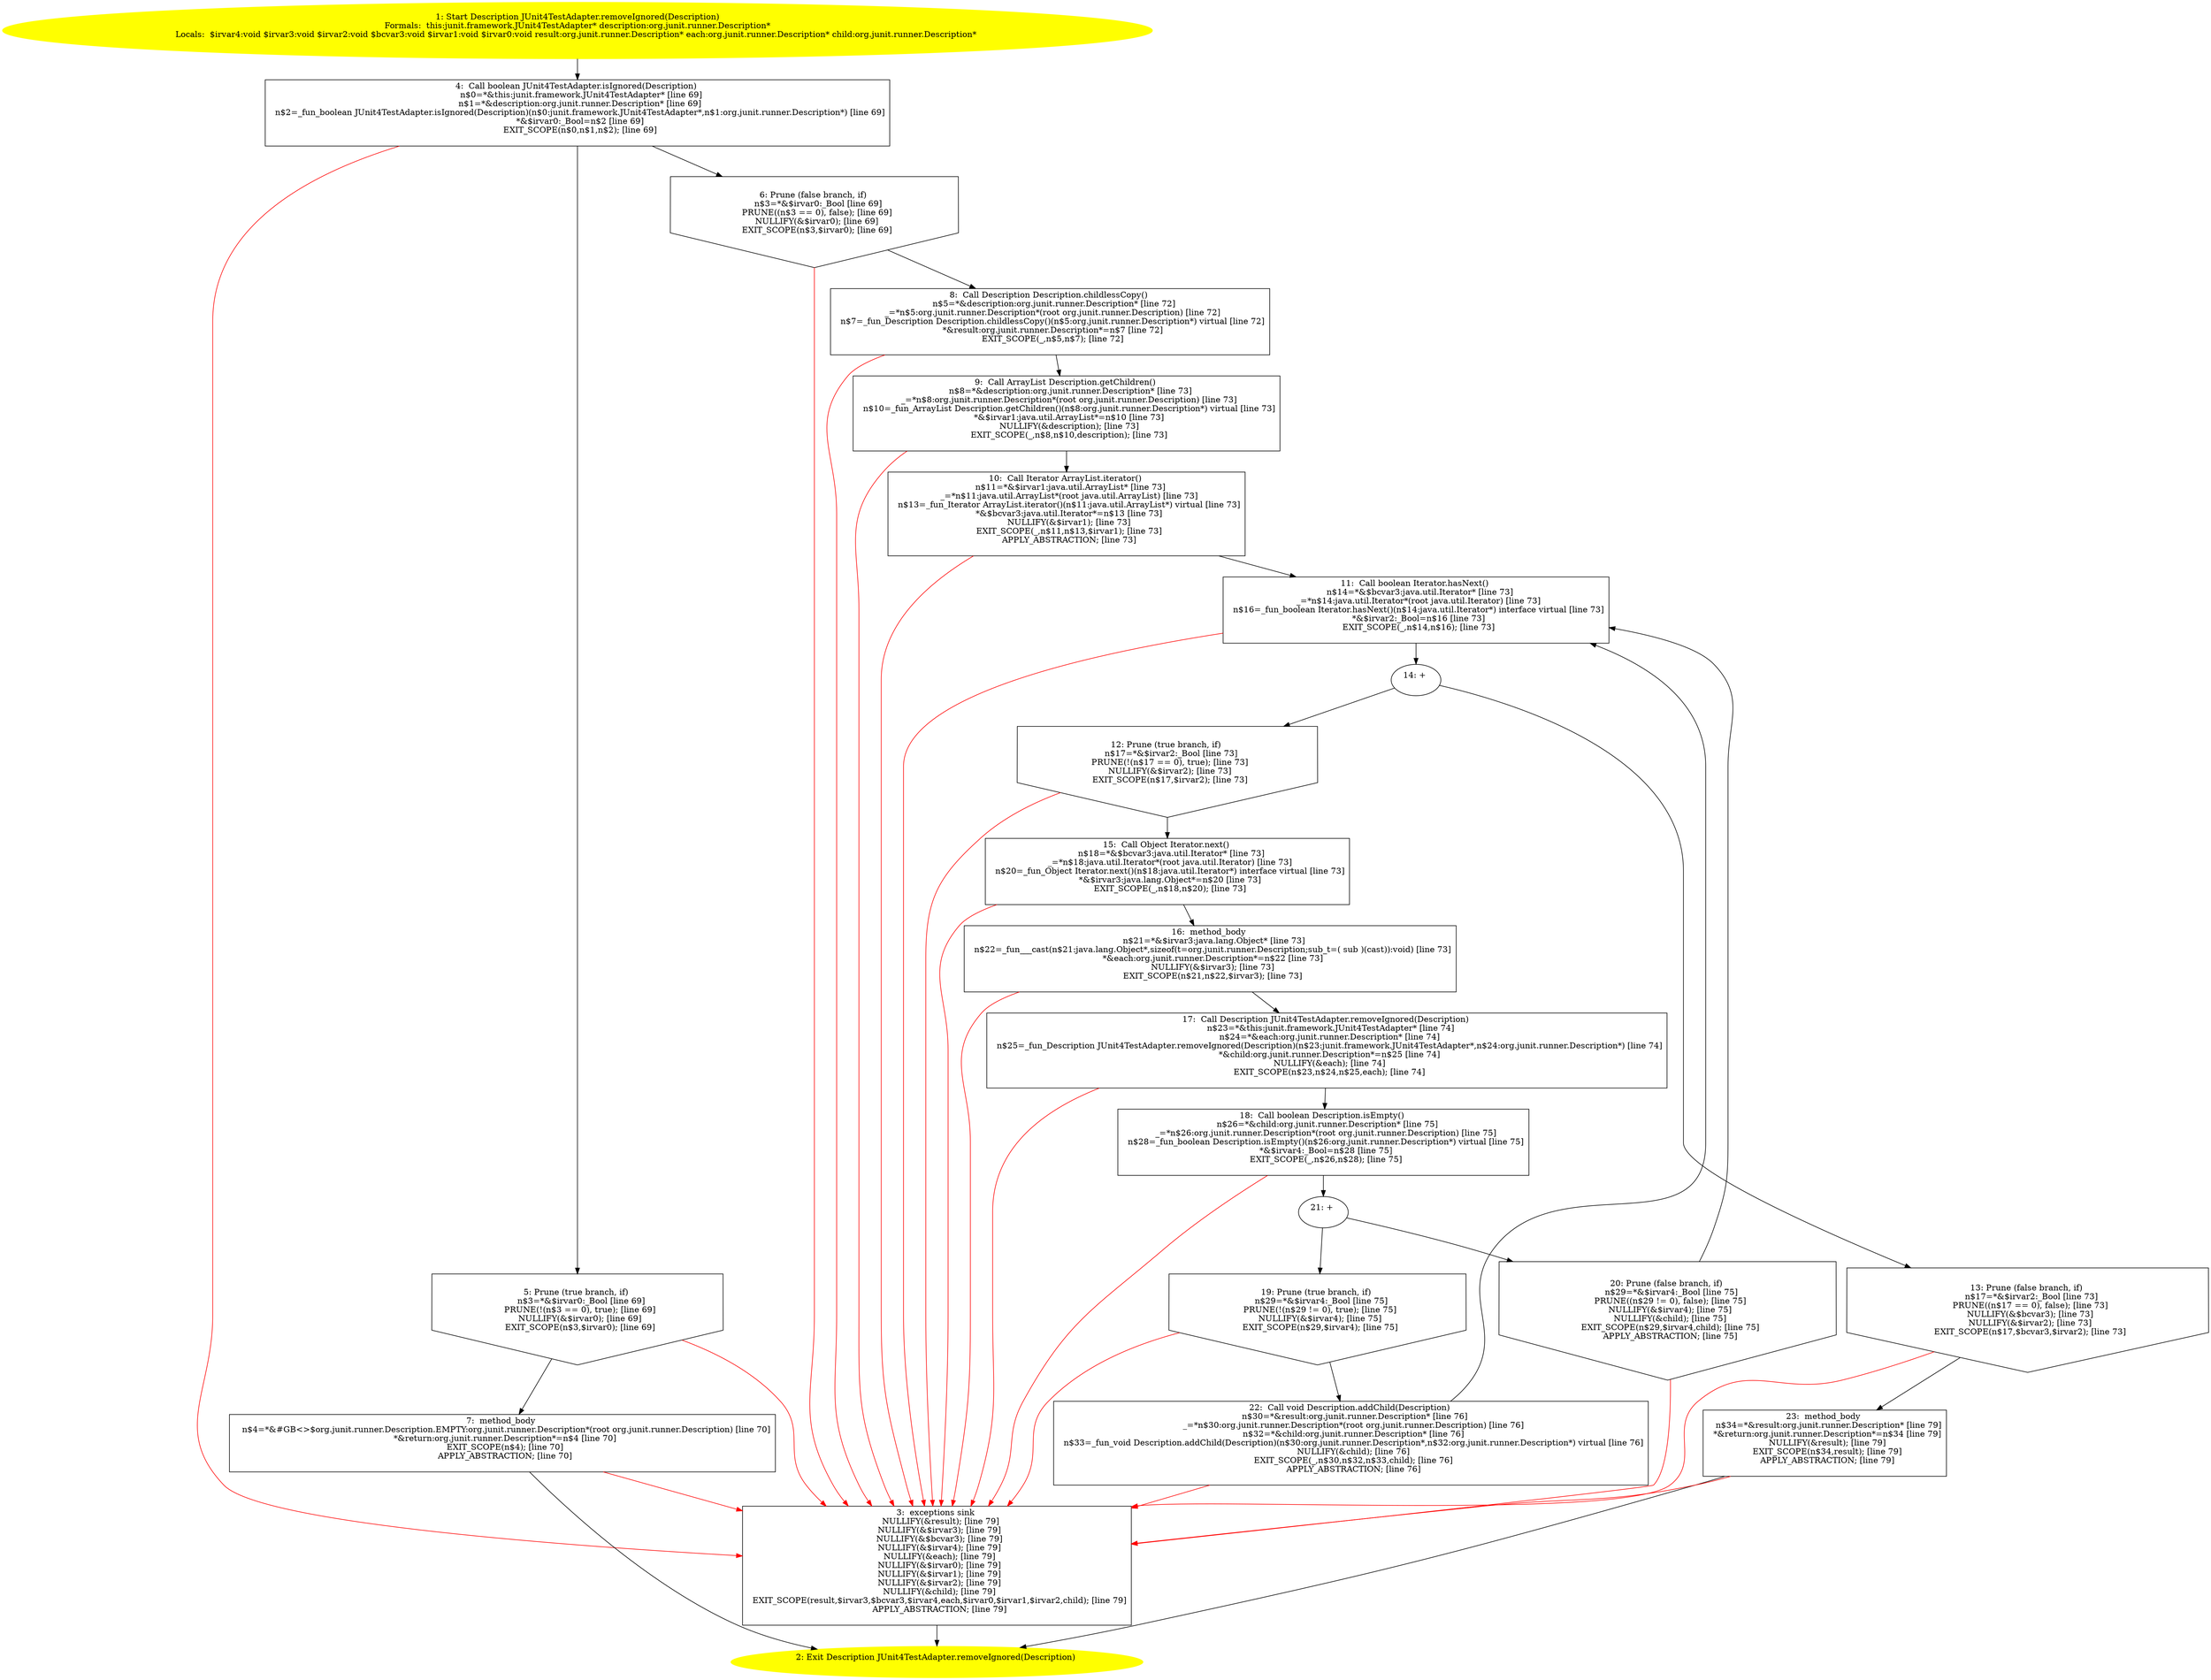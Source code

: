 /* @generated */
digraph cfg {
"junit.framework.JUnit4TestAdapter.removeIgnored(org.junit.runner.Description):org.junit.runner.Descr.12653c0bfbbbfaf9bd49464c1bb81857_1" [label="1: Start Description JUnit4TestAdapter.removeIgnored(Description)\nFormals:  this:junit.framework.JUnit4TestAdapter* description:org.junit.runner.Description*\nLocals:  $irvar4:void $irvar3:void $irvar2:void $bcvar3:void $irvar1:void $irvar0:void result:org.junit.runner.Description* each:org.junit.runner.Description* child:org.junit.runner.Description* \n  " color=yellow style=filled]
	

	 "junit.framework.JUnit4TestAdapter.removeIgnored(org.junit.runner.Description):org.junit.runner.Descr.12653c0bfbbbfaf9bd49464c1bb81857_1" -> "junit.framework.JUnit4TestAdapter.removeIgnored(org.junit.runner.Description):org.junit.runner.Descr.12653c0bfbbbfaf9bd49464c1bb81857_4" ;
"junit.framework.JUnit4TestAdapter.removeIgnored(org.junit.runner.Description):org.junit.runner.Descr.12653c0bfbbbfaf9bd49464c1bb81857_2" [label="2: Exit Description JUnit4TestAdapter.removeIgnored(Description) \n  " color=yellow style=filled]
	

"junit.framework.JUnit4TestAdapter.removeIgnored(org.junit.runner.Description):org.junit.runner.Descr.12653c0bfbbbfaf9bd49464c1bb81857_3" [label="3:  exceptions sink \n   NULLIFY(&result); [line 79]\n  NULLIFY(&$irvar3); [line 79]\n  NULLIFY(&$bcvar3); [line 79]\n  NULLIFY(&$irvar4); [line 79]\n  NULLIFY(&each); [line 79]\n  NULLIFY(&$irvar0); [line 79]\n  NULLIFY(&$irvar1); [line 79]\n  NULLIFY(&$irvar2); [line 79]\n  NULLIFY(&child); [line 79]\n  EXIT_SCOPE(result,$irvar3,$bcvar3,$irvar4,each,$irvar0,$irvar1,$irvar2,child); [line 79]\n  APPLY_ABSTRACTION; [line 79]\n " shape="box"]
	

	 "junit.framework.JUnit4TestAdapter.removeIgnored(org.junit.runner.Description):org.junit.runner.Descr.12653c0bfbbbfaf9bd49464c1bb81857_3" -> "junit.framework.JUnit4TestAdapter.removeIgnored(org.junit.runner.Description):org.junit.runner.Descr.12653c0bfbbbfaf9bd49464c1bb81857_2" ;
"junit.framework.JUnit4TestAdapter.removeIgnored(org.junit.runner.Description):org.junit.runner.Descr.12653c0bfbbbfaf9bd49464c1bb81857_4" [label="4:  Call boolean JUnit4TestAdapter.isIgnored(Description) \n   n$0=*&this:junit.framework.JUnit4TestAdapter* [line 69]\n  n$1=*&description:org.junit.runner.Description* [line 69]\n  n$2=_fun_boolean JUnit4TestAdapter.isIgnored(Description)(n$0:junit.framework.JUnit4TestAdapter*,n$1:org.junit.runner.Description*) [line 69]\n  *&$irvar0:_Bool=n$2 [line 69]\n  EXIT_SCOPE(n$0,n$1,n$2); [line 69]\n " shape="box"]
	

	 "junit.framework.JUnit4TestAdapter.removeIgnored(org.junit.runner.Description):org.junit.runner.Descr.12653c0bfbbbfaf9bd49464c1bb81857_4" -> "junit.framework.JUnit4TestAdapter.removeIgnored(org.junit.runner.Description):org.junit.runner.Descr.12653c0bfbbbfaf9bd49464c1bb81857_5" ;
	 "junit.framework.JUnit4TestAdapter.removeIgnored(org.junit.runner.Description):org.junit.runner.Descr.12653c0bfbbbfaf9bd49464c1bb81857_4" -> "junit.framework.JUnit4TestAdapter.removeIgnored(org.junit.runner.Description):org.junit.runner.Descr.12653c0bfbbbfaf9bd49464c1bb81857_6" ;
	 "junit.framework.JUnit4TestAdapter.removeIgnored(org.junit.runner.Description):org.junit.runner.Descr.12653c0bfbbbfaf9bd49464c1bb81857_4" -> "junit.framework.JUnit4TestAdapter.removeIgnored(org.junit.runner.Description):org.junit.runner.Descr.12653c0bfbbbfaf9bd49464c1bb81857_3" [color="red" ];
"junit.framework.JUnit4TestAdapter.removeIgnored(org.junit.runner.Description):org.junit.runner.Descr.12653c0bfbbbfaf9bd49464c1bb81857_5" [label="5: Prune (true branch, if) \n   n$3=*&$irvar0:_Bool [line 69]\n  PRUNE(!(n$3 == 0), true); [line 69]\n  NULLIFY(&$irvar0); [line 69]\n  EXIT_SCOPE(n$3,$irvar0); [line 69]\n " shape="invhouse"]
	

	 "junit.framework.JUnit4TestAdapter.removeIgnored(org.junit.runner.Description):org.junit.runner.Descr.12653c0bfbbbfaf9bd49464c1bb81857_5" -> "junit.framework.JUnit4TestAdapter.removeIgnored(org.junit.runner.Description):org.junit.runner.Descr.12653c0bfbbbfaf9bd49464c1bb81857_7" ;
	 "junit.framework.JUnit4TestAdapter.removeIgnored(org.junit.runner.Description):org.junit.runner.Descr.12653c0bfbbbfaf9bd49464c1bb81857_5" -> "junit.framework.JUnit4TestAdapter.removeIgnored(org.junit.runner.Description):org.junit.runner.Descr.12653c0bfbbbfaf9bd49464c1bb81857_3" [color="red" ];
"junit.framework.JUnit4TestAdapter.removeIgnored(org.junit.runner.Description):org.junit.runner.Descr.12653c0bfbbbfaf9bd49464c1bb81857_6" [label="6: Prune (false branch, if) \n   n$3=*&$irvar0:_Bool [line 69]\n  PRUNE((n$3 == 0), false); [line 69]\n  NULLIFY(&$irvar0); [line 69]\n  EXIT_SCOPE(n$3,$irvar0); [line 69]\n " shape="invhouse"]
	

	 "junit.framework.JUnit4TestAdapter.removeIgnored(org.junit.runner.Description):org.junit.runner.Descr.12653c0bfbbbfaf9bd49464c1bb81857_6" -> "junit.framework.JUnit4TestAdapter.removeIgnored(org.junit.runner.Description):org.junit.runner.Descr.12653c0bfbbbfaf9bd49464c1bb81857_8" ;
	 "junit.framework.JUnit4TestAdapter.removeIgnored(org.junit.runner.Description):org.junit.runner.Descr.12653c0bfbbbfaf9bd49464c1bb81857_6" -> "junit.framework.JUnit4TestAdapter.removeIgnored(org.junit.runner.Description):org.junit.runner.Descr.12653c0bfbbbfaf9bd49464c1bb81857_3" [color="red" ];
"junit.framework.JUnit4TestAdapter.removeIgnored(org.junit.runner.Description):org.junit.runner.Descr.12653c0bfbbbfaf9bd49464c1bb81857_7" [label="7:  method_body \n   n$4=*&#GB<>$org.junit.runner.Description.EMPTY:org.junit.runner.Description*(root org.junit.runner.Description) [line 70]\n  *&return:org.junit.runner.Description*=n$4 [line 70]\n  EXIT_SCOPE(n$4); [line 70]\n  APPLY_ABSTRACTION; [line 70]\n " shape="box"]
	

	 "junit.framework.JUnit4TestAdapter.removeIgnored(org.junit.runner.Description):org.junit.runner.Descr.12653c0bfbbbfaf9bd49464c1bb81857_7" -> "junit.framework.JUnit4TestAdapter.removeIgnored(org.junit.runner.Description):org.junit.runner.Descr.12653c0bfbbbfaf9bd49464c1bb81857_2" ;
	 "junit.framework.JUnit4TestAdapter.removeIgnored(org.junit.runner.Description):org.junit.runner.Descr.12653c0bfbbbfaf9bd49464c1bb81857_7" -> "junit.framework.JUnit4TestAdapter.removeIgnored(org.junit.runner.Description):org.junit.runner.Descr.12653c0bfbbbfaf9bd49464c1bb81857_3" [color="red" ];
"junit.framework.JUnit4TestAdapter.removeIgnored(org.junit.runner.Description):org.junit.runner.Descr.12653c0bfbbbfaf9bd49464c1bb81857_8" [label="8:  Call Description Description.childlessCopy() \n   n$5=*&description:org.junit.runner.Description* [line 72]\n  _=*n$5:org.junit.runner.Description*(root org.junit.runner.Description) [line 72]\n  n$7=_fun_Description Description.childlessCopy()(n$5:org.junit.runner.Description*) virtual [line 72]\n  *&result:org.junit.runner.Description*=n$7 [line 72]\n  EXIT_SCOPE(_,n$5,n$7); [line 72]\n " shape="box"]
	

	 "junit.framework.JUnit4TestAdapter.removeIgnored(org.junit.runner.Description):org.junit.runner.Descr.12653c0bfbbbfaf9bd49464c1bb81857_8" -> "junit.framework.JUnit4TestAdapter.removeIgnored(org.junit.runner.Description):org.junit.runner.Descr.12653c0bfbbbfaf9bd49464c1bb81857_9" ;
	 "junit.framework.JUnit4TestAdapter.removeIgnored(org.junit.runner.Description):org.junit.runner.Descr.12653c0bfbbbfaf9bd49464c1bb81857_8" -> "junit.framework.JUnit4TestAdapter.removeIgnored(org.junit.runner.Description):org.junit.runner.Descr.12653c0bfbbbfaf9bd49464c1bb81857_3" [color="red" ];
"junit.framework.JUnit4TestAdapter.removeIgnored(org.junit.runner.Description):org.junit.runner.Descr.12653c0bfbbbfaf9bd49464c1bb81857_9" [label="9:  Call ArrayList Description.getChildren() \n   n$8=*&description:org.junit.runner.Description* [line 73]\n  _=*n$8:org.junit.runner.Description*(root org.junit.runner.Description) [line 73]\n  n$10=_fun_ArrayList Description.getChildren()(n$8:org.junit.runner.Description*) virtual [line 73]\n  *&$irvar1:java.util.ArrayList*=n$10 [line 73]\n  NULLIFY(&description); [line 73]\n  EXIT_SCOPE(_,n$8,n$10,description); [line 73]\n " shape="box"]
	

	 "junit.framework.JUnit4TestAdapter.removeIgnored(org.junit.runner.Description):org.junit.runner.Descr.12653c0bfbbbfaf9bd49464c1bb81857_9" -> "junit.framework.JUnit4TestAdapter.removeIgnored(org.junit.runner.Description):org.junit.runner.Descr.12653c0bfbbbfaf9bd49464c1bb81857_10" ;
	 "junit.framework.JUnit4TestAdapter.removeIgnored(org.junit.runner.Description):org.junit.runner.Descr.12653c0bfbbbfaf9bd49464c1bb81857_9" -> "junit.framework.JUnit4TestAdapter.removeIgnored(org.junit.runner.Description):org.junit.runner.Descr.12653c0bfbbbfaf9bd49464c1bb81857_3" [color="red" ];
"junit.framework.JUnit4TestAdapter.removeIgnored(org.junit.runner.Description):org.junit.runner.Descr.12653c0bfbbbfaf9bd49464c1bb81857_10" [label="10:  Call Iterator ArrayList.iterator() \n   n$11=*&$irvar1:java.util.ArrayList* [line 73]\n  _=*n$11:java.util.ArrayList*(root java.util.ArrayList) [line 73]\n  n$13=_fun_Iterator ArrayList.iterator()(n$11:java.util.ArrayList*) virtual [line 73]\n  *&$bcvar3:java.util.Iterator*=n$13 [line 73]\n  NULLIFY(&$irvar1); [line 73]\n  EXIT_SCOPE(_,n$11,n$13,$irvar1); [line 73]\n  APPLY_ABSTRACTION; [line 73]\n " shape="box"]
	

	 "junit.framework.JUnit4TestAdapter.removeIgnored(org.junit.runner.Description):org.junit.runner.Descr.12653c0bfbbbfaf9bd49464c1bb81857_10" -> "junit.framework.JUnit4TestAdapter.removeIgnored(org.junit.runner.Description):org.junit.runner.Descr.12653c0bfbbbfaf9bd49464c1bb81857_11" ;
	 "junit.framework.JUnit4TestAdapter.removeIgnored(org.junit.runner.Description):org.junit.runner.Descr.12653c0bfbbbfaf9bd49464c1bb81857_10" -> "junit.framework.JUnit4TestAdapter.removeIgnored(org.junit.runner.Description):org.junit.runner.Descr.12653c0bfbbbfaf9bd49464c1bb81857_3" [color="red" ];
"junit.framework.JUnit4TestAdapter.removeIgnored(org.junit.runner.Description):org.junit.runner.Descr.12653c0bfbbbfaf9bd49464c1bb81857_11" [label="11:  Call boolean Iterator.hasNext() \n   n$14=*&$bcvar3:java.util.Iterator* [line 73]\n  _=*n$14:java.util.Iterator*(root java.util.Iterator) [line 73]\n  n$16=_fun_boolean Iterator.hasNext()(n$14:java.util.Iterator*) interface virtual [line 73]\n  *&$irvar2:_Bool=n$16 [line 73]\n  EXIT_SCOPE(_,n$14,n$16); [line 73]\n " shape="box"]
	

	 "junit.framework.JUnit4TestAdapter.removeIgnored(org.junit.runner.Description):org.junit.runner.Descr.12653c0bfbbbfaf9bd49464c1bb81857_11" -> "junit.framework.JUnit4TestAdapter.removeIgnored(org.junit.runner.Description):org.junit.runner.Descr.12653c0bfbbbfaf9bd49464c1bb81857_14" ;
	 "junit.framework.JUnit4TestAdapter.removeIgnored(org.junit.runner.Description):org.junit.runner.Descr.12653c0bfbbbfaf9bd49464c1bb81857_11" -> "junit.framework.JUnit4TestAdapter.removeIgnored(org.junit.runner.Description):org.junit.runner.Descr.12653c0bfbbbfaf9bd49464c1bb81857_3" [color="red" ];
"junit.framework.JUnit4TestAdapter.removeIgnored(org.junit.runner.Description):org.junit.runner.Descr.12653c0bfbbbfaf9bd49464c1bb81857_12" [label="12: Prune (true branch, if) \n   n$17=*&$irvar2:_Bool [line 73]\n  PRUNE(!(n$17 == 0), true); [line 73]\n  NULLIFY(&$irvar2); [line 73]\n  EXIT_SCOPE(n$17,$irvar2); [line 73]\n " shape="invhouse"]
	

	 "junit.framework.JUnit4TestAdapter.removeIgnored(org.junit.runner.Description):org.junit.runner.Descr.12653c0bfbbbfaf9bd49464c1bb81857_12" -> "junit.framework.JUnit4TestAdapter.removeIgnored(org.junit.runner.Description):org.junit.runner.Descr.12653c0bfbbbfaf9bd49464c1bb81857_15" ;
	 "junit.framework.JUnit4TestAdapter.removeIgnored(org.junit.runner.Description):org.junit.runner.Descr.12653c0bfbbbfaf9bd49464c1bb81857_12" -> "junit.framework.JUnit4TestAdapter.removeIgnored(org.junit.runner.Description):org.junit.runner.Descr.12653c0bfbbbfaf9bd49464c1bb81857_3" [color="red" ];
"junit.framework.JUnit4TestAdapter.removeIgnored(org.junit.runner.Description):org.junit.runner.Descr.12653c0bfbbbfaf9bd49464c1bb81857_13" [label="13: Prune (false branch, if) \n   n$17=*&$irvar2:_Bool [line 73]\n  PRUNE((n$17 == 0), false); [line 73]\n  NULLIFY(&$bcvar3); [line 73]\n  NULLIFY(&$irvar2); [line 73]\n  EXIT_SCOPE(n$17,$bcvar3,$irvar2); [line 73]\n " shape="invhouse"]
	

	 "junit.framework.JUnit4TestAdapter.removeIgnored(org.junit.runner.Description):org.junit.runner.Descr.12653c0bfbbbfaf9bd49464c1bb81857_13" -> "junit.framework.JUnit4TestAdapter.removeIgnored(org.junit.runner.Description):org.junit.runner.Descr.12653c0bfbbbfaf9bd49464c1bb81857_23" ;
	 "junit.framework.JUnit4TestAdapter.removeIgnored(org.junit.runner.Description):org.junit.runner.Descr.12653c0bfbbbfaf9bd49464c1bb81857_13" -> "junit.framework.JUnit4TestAdapter.removeIgnored(org.junit.runner.Description):org.junit.runner.Descr.12653c0bfbbbfaf9bd49464c1bb81857_3" [color="red" ];
"junit.framework.JUnit4TestAdapter.removeIgnored(org.junit.runner.Description):org.junit.runner.Descr.12653c0bfbbbfaf9bd49464c1bb81857_14" [label="14: + \n  " ]
	

	 "junit.framework.JUnit4TestAdapter.removeIgnored(org.junit.runner.Description):org.junit.runner.Descr.12653c0bfbbbfaf9bd49464c1bb81857_14" -> "junit.framework.JUnit4TestAdapter.removeIgnored(org.junit.runner.Description):org.junit.runner.Descr.12653c0bfbbbfaf9bd49464c1bb81857_12" ;
	 "junit.framework.JUnit4TestAdapter.removeIgnored(org.junit.runner.Description):org.junit.runner.Descr.12653c0bfbbbfaf9bd49464c1bb81857_14" -> "junit.framework.JUnit4TestAdapter.removeIgnored(org.junit.runner.Description):org.junit.runner.Descr.12653c0bfbbbfaf9bd49464c1bb81857_13" ;
"junit.framework.JUnit4TestAdapter.removeIgnored(org.junit.runner.Description):org.junit.runner.Descr.12653c0bfbbbfaf9bd49464c1bb81857_15" [label="15:  Call Object Iterator.next() \n   n$18=*&$bcvar3:java.util.Iterator* [line 73]\n  _=*n$18:java.util.Iterator*(root java.util.Iterator) [line 73]\n  n$20=_fun_Object Iterator.next()(n$18:java.util.Iterator*) interface virtual [line 73]\n  *&$irvar3:java.lang.Object*=n$20 [line 73]\n  EXIT_SCOPE(_,n$18,n$20); [line 73]\n " shape="box"]
	

	 "junit.framework.JUnit4TestAdapter.removeIgnored(org.junit.runner.Description):org.junit.runner.Descr.12653c0bfbbbfaf9bd49464c1bb81857_15" -> "junit.framework.JUnit4TestAdapter.removeIgnored(org.junit.runner.Description):org.junit.runner.Descr.12653c0bfbbbfaf9bd49464c1bb81857_16" ;
	 "junit.framework.JUnit4TestAdapter.removeIgnored(org.junit.runner.Description):org.junit.runner.Descr.12653c0bfbbbfaf9bd49464c1bb81857_15" -> "junit.framework.JUnit4TestAdapter.removeIgnored(org.junit.runner.Description):org.junit.runner.Descr.12653c0bfbbbfaf9bd49464c1bb81857_3" [color="red" ];
"junit.framework.JUnit4TestAdapter.removeIgnored(org.junit.runner.Description):org.junit.runner.Descr.12653c0bfbbbfaf9bd49464c1bb81857_16" [label="16:  method_body \n   n$21=*&$irvar3:java.lang.Object* [line 73]\n  n$22=_fun___cast(n$21:java.lang.Object*,sizeof(t=org.junit.runner.Description;sub_t=( sub )(cast)):void) [line 73]\n  *&each:org.junit.runner.Description*=n$22 [line 73]\n  NULLIFY(&$irvar3); [line 73]\n  EXIT_SCOPE(n$21,n$22,$irvar3); [line 73]\n " shape="box"]
	

	 "junit.framework.JUnit4TestAdapter.removeIgnored(org.junit.runner.Description):org.junit.runner.Descr.12653c0bfbbbfaf9bd49464c1bb81857_16" -> "junit.framework.JUnit4TestAdapter.removeIgnored(org.junit.runner.Description):org.junit.runner.Descr.12653c0bfbbbfaf9bd49464c1bb81857_17" ;
	 "junit.framework.JUnit4TestAdapter.removeIgnored(org.junit.runner.Description):org.junit.runner.Descr.12653c0bfbbbfaf9bd49464c1bb81857_16" -> "junit.framework.JUnit4TestAdapter.removeIgnored(org.junit.runner.Description):org.junit.runner.Descr.12653c0bfbbbfaf9bd49464c1bb81857_3" [color="red" ];
"junit.framework.JUnit4TestAdapter.removeIgnored(org.junit.runner.Description):org.junit.runner.Descr.12653c0bfbbbfaf9bd49464c1bb81857_17" [label="17:  Call Description JUnit4TestAdapter.removeIgnored(Description) \n   n$23=*&this:junit.framework.JUnit4TestAdapter* [line 74]\n  n$24=*&each:org.junit.runner.Description* [line 74]\n  n$25=_fun_Description JUnit4TestAdapter.removeIgnored(Description)(n$23:junit.framework.JUnit4TestAdapter*,n$24:org.junit.runner.Description*) [line 74]\n  *&child:org.junit.runner.Description*=n$25 [line 74]\n  NULLIFY(&each); [line 74]\n  EXIT_SCOPE(n$23,n$24,n$25,each); [line 74]\n " shape="box"]
	

	 "junit.framework.JUnit4TestAdapter.removeIgnored(org.junit.runner.Description):org.junit.runner.Descr.12653c0bfbbbfaf9bd49464c1bb81857_17" -> "junit.framework.JUnit4TestAdapter.removeIgnored(org.junit.runner.Description):org.junit.runner.Descr.12653c0bfbbbfaf9bd49464c1bb81857_18" ;
	 "junit.framework.JUnit4TestAdapter.removeIgnored(org.junit.runner.Description):org.junit.runner.Descr.12653c0bfbbbfaf9bd49464c1bb81857_17" -> "junit.framework.JUnit4TestAdapter.removeIgnored(org.junit.runner.Description):org.junit.runner.Descr.12653c0bfbbbfaf9bd49464c1bb81857_3" [color="red" ];
"junit.framework.JUnit4TestAdapter.removeIgnored(org.junit.runner.Description):org.junit.runner.Descr.12653c0bfbbbfaf9bd49464c1bb81857_18" [label="18:  Call boolean Description.isEmpty() \n   n$26=*&child:org.junit.runner.Description* [line 75]\n  _=*n$26:org.junit.runner.Description*(root org.junit.runner.Description) [line 75]\n  n$28=_fun_boolean Description.isEmpty()(n$26:org.junit.runner.Description*) virtual [line 75]\n  *&$irvar4:_Bool=n$28 [line 75]\n  EXIT_SCOPE(_,n$26,n$28); [line 75]\n " shape="box"]
	

	 "junit.framework.JUnit4TestAdapter.removeIgnored(org.junit.runner.Description):org.junit.runner.Descr.12653c0bfbbbfaf9bd49464c1bb81857_18" -> "junit.framework.JUnit4TestAdapter.removeIgnored(org.junit.runner.Description):org.junit.runner.Descr.12653c0bfbbbfaf9bd49464c1bb81857_21" ;
	 "junit.framework.JUnit4TestAdapter.removeIgnored(org.junit.runner.Description):org.junit.runner.Descr.12653c0bfbbbfaf9bd49464c1bb81857_18" -> "junit.framework.JUnit4TestAdapter.removeIgnored(org.junit.runner.Description):org.junit.runner.Descr.12653c0bfbbbfaf9bd49464c1bb81857_3" [color="red" ];
"junit.framework.JUnit4TestAdapter.removeIgnored(org.junit.runner.Description):org.junit.runner.Descr.12653c0bfbbbfaf9bd49464c1bb81857_19" [label="19: Prune (true branch, if) \n   n$29=*&$irvar4:_Bool [line 75]\n  PRUNE(!(n$29 != 0), true); [line 75]\n  NULLIFY(&$irvar4); [line 75]\n  EXIT_SCOPE(n$29,$irvar4); [line 75]\n " shape="invhouse"]
	

	 "junit.framework.JUnit4TestAdapter.removeIgnored(org.junit.runner.Description):org.junit.runner.Descr.12653c0bfbbbfaf9bd49464c1bb81857_19" -> "junit.framework.JUnit4TestAdapter.removeIgnored(org.junit.runner.Description):org.junit.runner.Descr.12653c0bfbbbfaf9bd49464c1bb81857_22" ;
	 "junit.framework.JUnit4TestAdapter.removeIgnored(org.junit.runner.Description):org.junit.runner.Descr.12653c0bfbbbfaf9bd49464c1bb81857_19" -> "junit.framework.JUnit4TestAdapter.removeIgnored(org.junit.runner.Description):org.junit.runner.Descr.12653c0bfbbbfaf9bd49464c1bb81857_3" [color="red" ];
"junit.framework.JUnit4TestAdapter.removeIgnored(org.junit.runner.Description):org.junit.runner.Descr.12653c0bfbbbfaf9bd49464c1bb81857_20" [label="20: Prune (false branch, if) \n   n$29=*&$irvar4:_Bool [line 75]\n  PRUNE((n$29 != 0), false); [line 75]\n  NULLIFY(&$irvar4); [line 75]\n  NULLIFY(&child); [line 75]\n  EXIT_SCOPE(n$29,$irvar4,child); [line 75]\n  APPLY_ABSTRACTION; [line 75]\n " shape="invhouse"]
	

	 "junit.framework.JUnit4TestAdapter.removeIgnored(org.junit.runner.Description):org.junit.runner.Descr.12653c0bfbbbfaf9bd49464c1bb81857_20" -> "junit.framework.JUnit4TestAdapter.removeIgnored(org.junit.runner.Description):org.junit.runner.Descr.12653c0bfbbbfaf9bd49464c1bb81857_11" ;
	 "junit.framework.JUnit4TestAdapter.removeIgnored(org.junit.runner.Description):org.junit.runner.Descr.12653c0bfbbbfaf9bd49464c1bb81857_20" -> "junit.framework.JUnit4TestAdapter.removeIgnored(org.junit.runner.Description):org.junit.runner.Descr.12653c0bfbbbfaf9bd49464c1bb81857_3" [color="red" ];
"junit.framework.JUnit4TestAdapter.removeIgnored(org.junit.runner.Description):org.junit.runner.Descr.12653c0bfbbbfaf9bd49464c1bb81857_21" [label="21: + \n  " ]
	

	 "junit.framework.JUnit4TestAdapter.removeIgnored(org.junit.runner.Description):org.junit.runner.Descr.12653c0bfbbbfaf9bd49464c1bb81857_21" -> "junit.framework.JUnit4TestAdapter.removeIgnored(org.junit.runner.Description):org.junit.runner.Descr.12653c0bfbbbfaf9bd49464c1bb81857_19" ;
	 "junit.framework.JUnit4TestAdapter.removeIgnored(org.junit.runner.Description):org.junit.runner.Descr.12653c0bfbbbfaf9bd49464c1bb81857_21" -> "junit.framework.JUnit4TestAdapter.removeIgnored(org.junit.runner.Description):org.junit.runner.Descr.12653c0bfbbbfaf9bd49464c1bb81857_20" ;
"junit.framework.JUnit4TestAdapter.removeIgnored(org.junit.runner.Description):org.junit.runner.Descr.12653c0bfbbbfaf9bd49464c1bb81857_22" [label="22:  Call void Description.addChild(Description) \n   n$30=*&result:org.junit.runner.Description* [line 76]\n  _=*n$30:org.junit.runner.Description*(root org.junit.runner.Description) [line 76]\n  n$32=*&child:org.junit.runner.Description* [line 76]\n  n$33=_fun_void Description.addChild(Description)(n$30:org.junit.runner.Description*,n$32:org.junit.runner.Description*) virtual [line 76]\n  NULLIFY(&child); [line 76]\n  EXIT_SCOPE(_,n$30,n$32,n$33,child); [line 76]\n  APPLY_ABSTRACTION; [line 76]\n " shape="box"]
	

	 "junit.framework.JUnit4TestAdapter.removeIgnored(org.junit.runner.Description):org.junit.runner.Descr.12653c0bfbbbfaf9bd49464c1bb81857_22" -> "junit.framework.JUnit4TestAdapter.removeIgnored(org.junit.runner.Description):org.junit.runner.Descr.12653c0bfbbbfaf9bd49464c1bb81857_11" ;
	 "junit.framework.JUnit4TestAdapter.removeIgnored(org.junit.runner.Description):org.junit.runner.Descr.12653c0bfbbbfaf9bd49464c1bb81857_22" -> "junit.framework.JUnit4TestAdapter.removeIgnored(org.junit.runner.Description):org.junit.runner.Descr.12653c0bfbbbfaf9bd49464c1bb81857_3" [color="red" ];
"junit.framework.JUnit4TestAdapter.removeIgnored(org.junit.runner.Description):org.junit.runner.Descr.12653c0bfbbbfaf9bd49464c1bb81857_23" [label="23:  method_body \n   n$34=*&result:org.junit.runner.Description* [line 79]\n  *&return:org.junit.runner.Description*=n$34 [line 79]\n  NULLIFY(&result); [line 79]\n  EXIT_SCOPE(n$34,result); [line 79]\n  APPLY_ABSTRACTION; [line 79]\n " shape="box"]
	

	 "junit.framework.JUnit4TestAdapter.removeIgnored(org.junit.runner.Description):org.junit.runner.Descr.12653c0bfbbbfaf9bd49464c1bb81857_23" -> "junit.framework.JUnit4TestAdapter.removeIgnored(org.junit.runner.Description):org.junit.runner.Descr.12653c0bfbbbfaf9bd49464c1bb81857_2" ;
	 "junit.framework.JUnit4TestAdapter.removeIgnored(org.junit.runner.Description):org.junit.runner.Descr.12653c0bfbbbfaf9bd49464c1bb81857_23" -> "junit.framework.JUnit4TestAdapter.removeIgnored(org.junit.runner.Description):org.junit.runner.Descr.12653c0bfbbbfaf9bd49464c1bb81857_3" [color="red" ];
}
